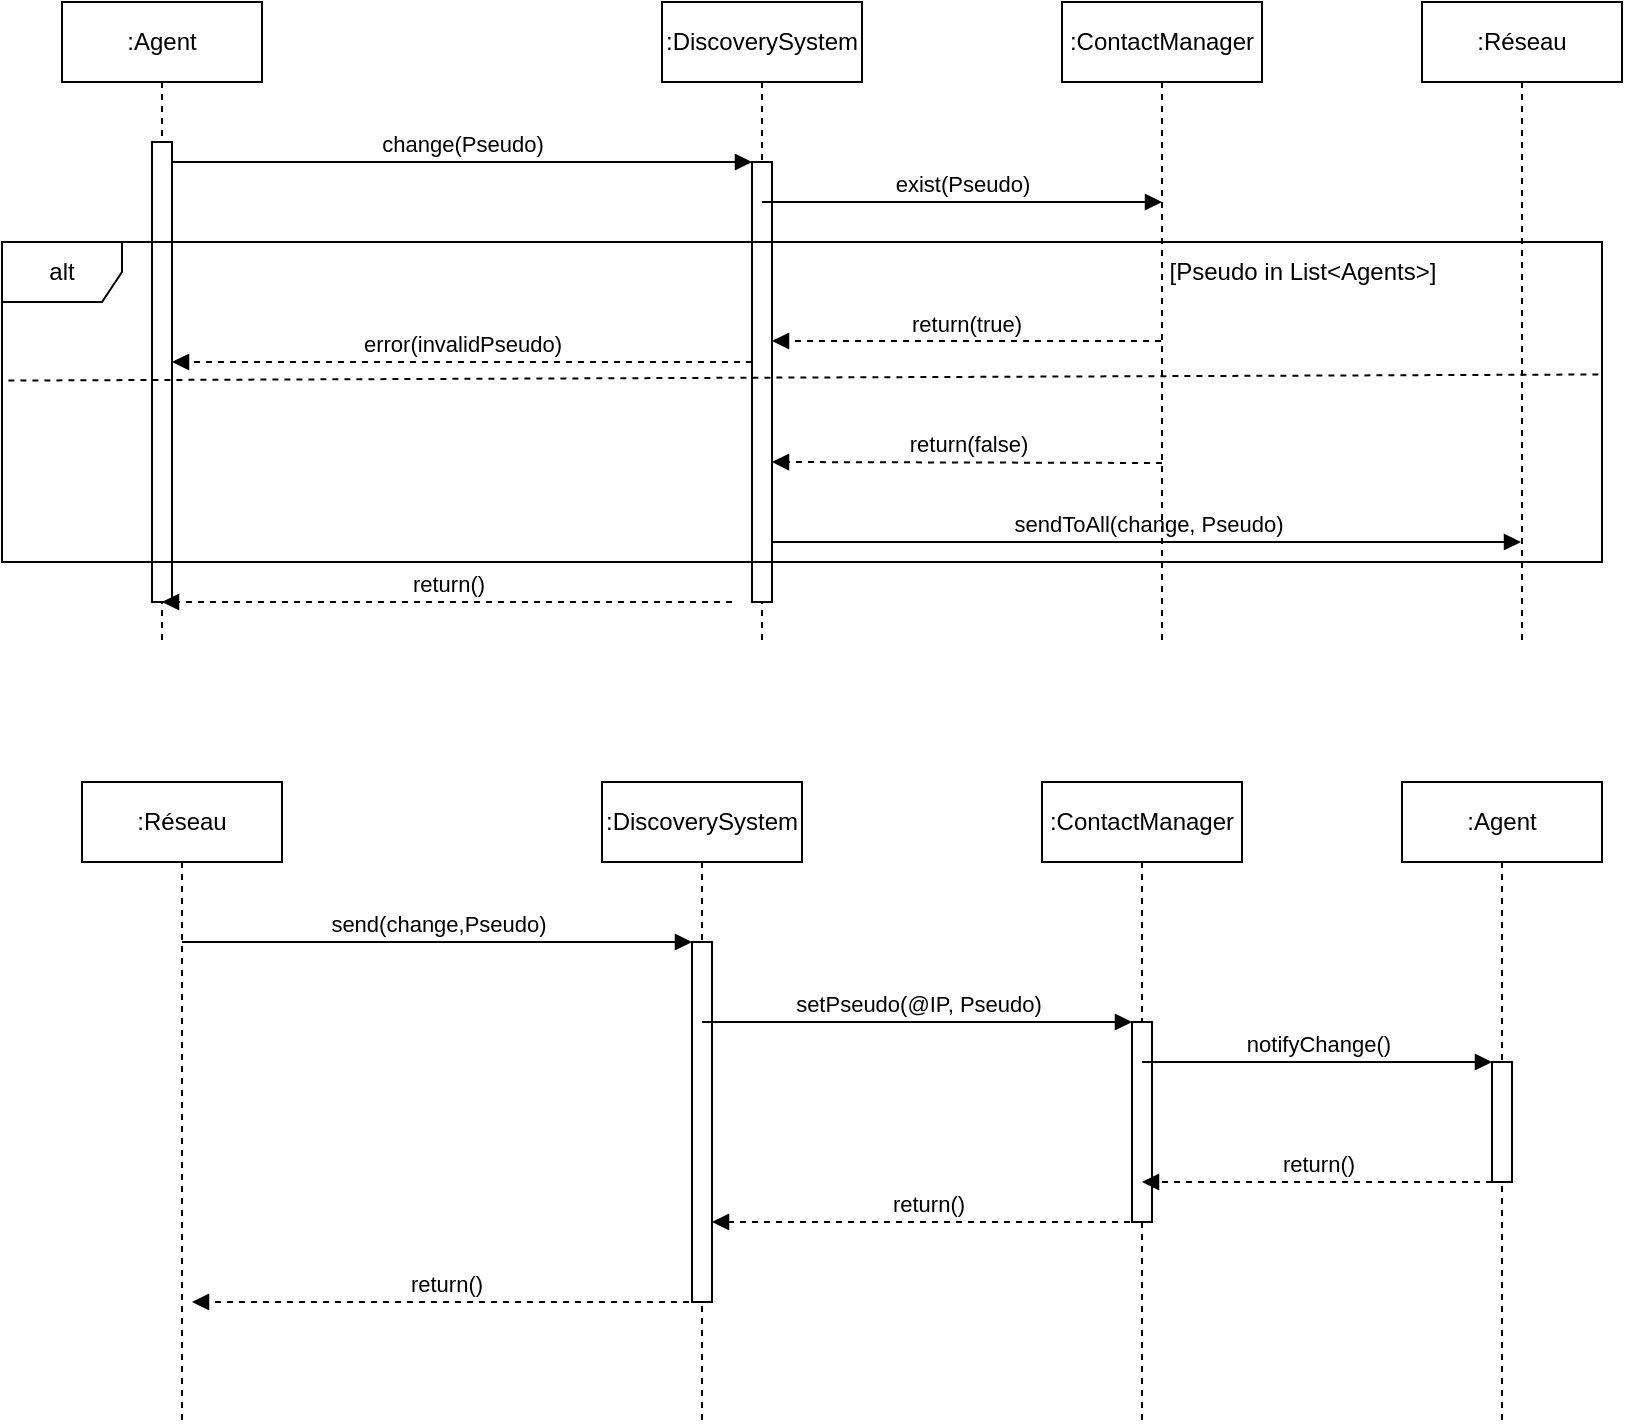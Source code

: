 <mxfile version="22.0.8" type="github">
  <diagram name="Page-1" id="2YBvvXClWsGukQMizWep">
    <mxGraphModel dx="1434" dy="737" grid="1" gridSize="10" guides="1" tooltips="1" connect="1" arrows="1" fold="1" page="1" pageScale="1" pageWidth="850" pageHeight="1100" math="0" shadow="0">
      <root>
        <mxCell id="0" />
        <mxCell id="1" parent="0" />
        <mxCell id="cc4XYzGoG_5n-Fmv61_O-27" value="" style="html=1;points=[];perimeter=orthogonalPerimeter;outlineConnect=0;targetShapes=umlLifeline;portConstraint=eastwest;newEdgeStyle={&quot;edgeStyle&quot;:&quot;elbowEdgeStyle&quot;,&quot;elbow&quot;:&quot;vertical&quot;,&quot;curved&quot;:0,&quot;rounded&quot;:0};" parent="1" vertex="1">
          <mxGeometry x="385" y="180" width="10" height="60" as="geometry" />
        </mxCell>
        <mxCell id="aM9ryv3xv72pqoxQDRHE-1" value=":Agent" style="shape=umlLifeline;perimeter=lifelinePerimeter;whiteSpace=wrap;html=1;container=0;dropTarget=0;collapsible=0;recursiveResize=0;outlineConnect=0;portConstraint=eastwest;newEdgeStyle={&quot;edgeStyle&quot;:&quot;elbowEdgeStyle&quot;,&quot;elbow&quot;:&quot;vertical&quot;,&quot;curved&quot;:0,&quot;rounded&quot;:0};" parent="1" vertex="1">
          <mxGeometry x="40" y="40" width="100" height="320" as="geometry" />
        </mxCell>
        <mxCell id="aM9ryv3xv72pqoxQDRHE-2" value="" style="html=1;points=[];perimeter=orthogonalPerimeter;outlineConnect=0;targetShapes=umlLifeline;portConstraint=eastwest;newEdgeStyle={&quot;edgeStyle&quot;:&quot;elbowEdgeStyle&quot;,&quot;elbow&quot;:&quot;vertical&quot;,&quot;curved&quot;:0,&quot;rounded&quot;:0};" parent="aM9ryv3xv72pqoxQDRHE-1" vertex="1">
          <mxGeometry x="45" y="70" width="10" height="230" as="geometry" />
        </mxCell>
        <mxCell id="aM9ryv3xv72pqoxQDRHE-5" value=":DiscoverySystem" style="shape=umlLifeline;perimeter=lifelinePerimeter;whiteSpace=wrap;html=1;container=0;dropTarget=0;collapsible=0;recursiveResize=0;outlineConnect=0;portConstraint=eastwest;newEdgeStyle={&quot;edgeStyle&quot;:&quot;elbowEdgeStyle&quot;,&quot;elbow&quot;:&quot;vertical&quot;,&quot;curved&quot;:0,&quot;rounded&quot;:0};" parent="1" vertex="1">
          <mxGeometry x="340" y="40" width="100" height="320" as="geometry" />
        </mxCell>
        <mxCell id="aM9ryv3xv72pqoxQDRHE-6" value="" style="html=1;points=[];perimeter=orthogonalPerimeter;outlineConnect=0;targetShapes=umlLifeline;portConstraint=eastwest;newEdgeStyle={&quot;edgeStyle&quot;:&quot;elbowEdgeStyle&quot;,&quot;elbow&quot;:&quot;vertical&quot;,&quot;curved&quot;:0,&quot;rounded&quot;:0};" parent="aM9ryv3xv72pqoxQDRHE-5" vertex="1">
          <mxGeometry x="45" y="80" width="10" height="220" as="geometry" />
        </mxCell>
        <mxCell id="aM9ryv3xv72pqoxQDRHE-7" value="change(Pseudo)" style="html=1;verticalAlign=bottom;endArrow=block;edgeStyle=elbowEdgeStyle;elbow=vertical;curved=0;rounded=0;" parent="1" source="aM9ryv3xv72pqoxQDRHE-2" target="aM9ryv3xv72pqoxQDRHE-6" edge="1">
          <mxGeometry relative="1" as="geometry">
            <mxPoint x="195" y="130" as="sourcePoint" />
            <Array as="points">
              <mxPoint x="180" y="120" />
            </Array>
          </mxGeometry>
        </mxCell>
        <mxCell id="cc4XYzGoG_5n-Fmv61_O-1" value=":Réseau" style="shape=umlLifeline;perimeter=lifelinePerimeter;whiteSpace=wrap;html=1;container=0;dropTarget=0;collapsible=0;recursiveResize=0;outlineConnect=0;portConstraint=eastwest;newEdgeStyle={&quot;edgeStyle&quot;:&quot;elbowEdgeStyle&quot;,&quot;elbow&quot;:&quot;vertical&quot;,&quot;curved&quot;:0,&quot;rounded&quot;:0};" parent="1" vertex="1">
          <mxGeometry x="720" y="40" width="100" height="320" as="geometry" />
        </mxCell>
        <mxCell id="cc4XYzGoG_5n-Fmv61_O-3" value="sendToAll(change, Pseudo)" style="html=1;verticalAlign=bottom;endArrow=block;edgeStyle=elbowEdgeStyle;elbow=vertical;curved=0;rounded=0;" parent="1" edge="1">
          <mxGeometry relative="1" as="geometry">
            <mxPoint x="395" y="310" as="sourcePoint" />
            <Array as="points">
              <mxPoint x="485" y="310" />
            </Array>
            <mxPoint x="769.5" y="310" as="targetPoint" />
          </mxGeometry>
        </mxCell>
        <mxCell id="cc4XYzGoG_5n-Fmv61_O-39" value="return()" style="html=1;verticalAlign=bottom;endArrow=block;edgeStyle=elbowEdgeStyle;elbow=vertical;curved=0;rounded=0;dashed=1;" parent="1" edge="1">
          <mxGeometry relative="1" as="geometry">
            <mxPoint x="375" y="340" as="sourcePoint" />
            <Array as="points">
              <mxPoint x="240.5" y="340" />
            </Array>
            <mxPoint x="90" y="340" as="targetPoint" />
          </mxGeometry>
        </mxCell>
        <mxCell id="cc4XYzGoG_5n-Fmv61_O-40" value="error(invalidPseudo)" style="html=1;verticalAlign=bottom;endArrow=block;edgeStyle=elbowEdgeStyle;elbow=vertical;curved=0;rounded=0;dashed=1;" parent="1" edge="1">
          <mxGeometry relative="1" as="geometry">
            <mxPoint x="385" y="220" as="sourcePoint" />
            <Array as="points">
              <mxPoint x="240" y="220" />
            </Array>
            <mxPoint x="95" y="220" as="targetPoint" />
          </mxGeometry>
        </mxCell>
        <mxCell id="cc4XYzGoG_5n-Fmv61_O-9" value="alt" style="shape=umlFrame;whiteSpace=wrap;html=1;pointerEvents=0;" parent="1" vertex="1">
          <mxGeometry x="10" y="160" width="800" height="160" as="geometry" />
        </mxCell>
        <mxCell id="cc4XYzGoG_5n-Fmv61_O-22" value="" style="endArrow=none;html=1;rounded=0;exitX=0.004;exitY=0.433;exitDx=0;exitDy=0;exitPerimeter=0;entryX=0.998;entryY=0.414;entryDx=0;entryDy=0;entryPerimeter=0;dashed=1;strokeWidth=1;" parent="1" source="cc4XYzGoG_5n-Fmv61_O-9" target="cc4XYzGoG_5n-Fmv61_O-9" edge="1">
          <mxGeometry width="50" height="50" relative="1" as="geometry">
            <mxPoint x="196.552" y="525" as="sourcePoint" />
            <mxPoint x="262.069" y="475" as="targetPoint" />
          </mxGeometry>
        </mxCell>
        <mxCell id="e0DODWWpl7K0-P-gAAIu-1" value="[Pseudo in List&amp;lt;Agents&amp;gt;]" style="text;html=1;align=center;verticalAlign=middle;resizable=0;points=[];autosize=1;strokeColor=none;fillColor=none;" vertex="1" parent="1">
          <mxGeometry x="580" y="160" width="160" height="30" as="geometry" />
        </mxCell>
        <mxCell id="e0DODWWpl7K0-P-gAAIu-2" value="" style="html=1;points=[];perimeter=orthogonalPerimeter;outlineConnect=0;targetShapes=umlLifeline;portConstraint=eastwest;newEdgeStyle={&quot;edgeStyle&quot;:&quot;elbowEdgeStyle&quot;,&quot;elbow&quot;:&quot;vertical&quot;,&quot;curved&quot;:0,&quot;rounded&quot;:0};" vertex="1" parent="1">
          <mxGeometry x="355" y="570" width="10" height="60" as="geometry" />
        </mxCell>
        <mxCell id="e0DODWWpl7K0-P-gAAIu-3" value=":Réseau" style="shape=umlLifeline;perimeter=lifelinePerimeter;whiteSpace=wrap;html=1;container=0;dropTarget=0;collapsible=0;recursiveResize=0;outlineConnect=0;portConstraint=eastwest;newEdgeStyle={&quot;edgeStyle&quot;:&quot;elbowEdgeStyle&quot;,&quot;elbow&quot;:&quot;vertical&quot;,&quot;curved&quot;:0,&quot;rounded&quot;:0};" vertex="1" parent="1">
          <mxGeometry x="50" y="430" width="100" height="320" as="geometry" />
        </mxCell>
        <mxCell id="e0DODWWpl7K0-P-gAAIu-5" value=":DiscoverySystem" style="shape=umlLifeline;perimeter=lifelinePerimeter;whiteSpace=wrap;html=1;container=0;dropTarget=0;collapsible=0;recursiveResize=0;outlineConnect=0;portConstraint=eastwest;newEdgeStyle={&quot;edgeStyle&quot;:&quot;elbowEdgeStyle&quot;,&quot;elbow&quot;:&quot;vertical&quot;,&quot;curved&quot;:0,&quot;rounded&quot;:0};" vertex="1" parent="1">
          <mxGeometry x="310" y="430" width="100" height="320" as="geometry" />
        </mxCell>
        <mxCell id="e0DODWWpl7K0-P-gAAIu-6" value="" style="html=1;points=[];perimeter=orthogonalPerimeter;outlineConnect=0;targetShapes=umlLifeline;portConstraint=eastwest;newEdgeStyle={&quot;edgeStyle&quot;:&quot;elbowEdgeStyle&quot;,&quot;elbow&quot;:&quot;vertical&quot;,&quot;curved&quot;:0,&quot;rounded&quot;:0};" vertex="1" parent="e0DODWWpl7K0-P-gAAIu-5">
          <mxGeometry x="45" y="80" width="10" height="180" as="geometry" />
        </mxCell>
        <mxCell id="e0DODWWpl7K0-P-gAAIu-7" value="send(change,Pseudo)" style="html=1;verticalAlign=bottom;endArrow=block;edgeStyle=elbowEdgeStyle;elbow=vertical;curved=0;rounded=0;" edge="1" parent="1" source="e0DODWWpl7K0-P-gAAIu-3" target="e0DODWWpl7K0-P-gAAIu-6">
          <mxGeometry relative="1" as="geometry">
            <mxPoint x="205" y="520" as="sourcePoint" />
            <Array as="points">
              <mxPoint x="190" y="510" />
            </Array>
          </mxGeometry>
        </mxCell>
        <mxCell id="e0DODWWpl7K0-P-gAAIu-8" value=":ContactManager" style="shape=umlLifeline;perimeter=lifelinePerimeter;whiteSpace=wrap;html=1;container=0;dropTarget=0;collapsible=0;recursiveResize=0;outlineConnect=0;portConstraint=eastwest;newEdgeStyle={&quot;edgeStyle&quot;:&quot;elbowEdgeStyle&quot;,&quot;elbow&quot;:&quot;vertical&quot;,&quot;curved&quot;:0,&quot;rounded&quot;:0};" vertex="1" parent="1">
          <mxGeometry x="530" y="430" width="100" height="320" as="geometry" />
        </mxCell>
        <mxCell id="e0DODWWpl7K0-P-gAAIu-4" value="" style="html=1;points=[];perimeter=orthogonalPerimeter;outlineConnect=0;targetShapes=umlLifeline;portConstraint=eastwest;newEdgeStyle={&quot;edgeStyle&quot;:&quot;elbowEdgeStyle&quot;,&quot;elbow&quot;:&quot;vertical&quot;,&quot;curved&quot;:0,&quot;rounded&quot;:0};" vertex="1" parent="e0DODWWpl7K0-P-gAAIu-8">
          <mxGeometry x="45" y="120" width="10" height="100" as="geometry" />
        </mxCell>
        <mxCell id="e0DODWWpl7K0-P-gAAIu-9" value="setPseudo(@IP, Pseudo)" style="html=1;verticalAlign=bottom;endArrow=block;edgeStyle=elbowEdgeStyle;elbow=vertical;curved=0;rounded=0;" edge="1" parent="1" source="e0DODWWpl7K0-P-gAAIu-5" target="e0DODWWpl7K0-P-gAAIu-4">
          <mxGeometry relative="1" as="geometry">
            <mxPoint x="310" y="549" as="sourcePoint" />
            <Array as="points">
              <mxPoint x="540" y="550" />
              <mxPoint x="400" y="549" />
            </Array>
            <mxPoint x="605" y="549" as="targetPoint" />
          </mxGeometry>
        </mxCell>
        <mxCell id="e0DODWWpl7K0-P-gAAIu-10" value="return()" style="html=1;verticalAlign=bottom;endArrow=block;edgeStyle=elbowEdgeStyle;elbow=vertical;curved=0;rounded=0;dashed=1;" edge="1" parent="1" source="e0DODWWpl7K0-P-gAAIu-5">
          <mxGeometry relative="1" as="geometry">
            <mxPoint x="390" y="690" as="sourcePoint" />
            <Array as="points">
              <mxPoint x="255.5" y="690" />
            </Array>
            <mxPoint x="105" y="690" as="targetPoint" />
          </mxGeometry>
        </mxCell>
        <mxCell id="e0DODWWpl7K0-P-gAAIu-18" value=":ContactManager" style="shape=umlLifeline;perimeter=lifelinePerimeter;whiteSpace=wrap;html=1;container=0;dropTarget=0;collapsible=0;recursiveResize=0;outlineConnect=0;portConstraint=eastwest;newEdgeStyle={&quot;edgeStyle&quot;:&quot;elbowEdgeStyle&quot;,&quot;elbow&quot;:&quot;vertical&quot;,&quot;curved&quot;:0,&quot;rounded&quot;:0};" vertex="1" parent="1">
          <mxGeometry x="540" y="40" width="100" height="320" as="geometry" />
        </mxCell>
        <mxCell id="e0DODWWpl7K0-P-gAAIu-19" value="exist(Pseudo)" style="html=1;verticalAlign=bottom;endArrow=block;edgeStyle=elbowEdgeStyle;elbow=vertical;curved=0;rounded=0;" edge="1" parent="1">
          <mxGeometry relative="1" as="geometry">
            <mxPoint x="390" y="140" as="sourcePoint" />
            <Array as="points">
              <mxPoint x="415" y="140" />
            </Array>
            <mxPoint x="590" y="140" as="targetPoint" />
          </mxGeometry>
        </mxCell>
        <mxCell id="e0DODWWpl7K0-P-gAAIu-20" value="return(true)" style="html=1;verticalAlign=bottom;endArrow=block;edgeStyle=elbowEdgeStyle;elbow=vertical;curved=0;rounded=0;dashed=1;" edge="1" parent="1" source="e0DODWWpl7K0-P-gAAIu-18" target="aM9ryv3xv72pqoxQDRHE-6">
          <mxGeometry relative="1" as="geometry">
            <mxPoint x="630" y="209.5" as="sourcePoint" />
            <Array as="points">
              <mxPoint x="485" y="209.5" />
            </Array>
            <mxPoint x="340" y="209.5" as="targetPoint" />
          </mxGeometry>
        </mxCell>
        <mxCell id="e0DODWWpl7K0-P-gAAIu-21" value="return(false)" style="html=1;verticalAlign=bottom;endArrow=block;edgeStyle=elbowEdgeStyle;elbow=vertical;curved=0;rounded=0;dashed=1;" edge="1" parent="1">
          <mxGeometry relative="1" as="geometry">
            <mxPoint x="590" y="270.5" as="sourcePoint" />
            <Array as="points">
              <mxPoint x="485" y="270" />
            </Array>
            <mxPoint x="395" y="270.5" as="targetPoint" />
          </mxGeometry>
        </mxCell>
        <mxCell id="e0DODWWpl7K0-P-gAAIu-22" value=":Agent" style="shape=umlLifeline;perimeter=lifelinePerimeter;whiteSpace=wrap;html=1;container=0;dropTarget=0;collapsible=0;recursiveResize=0;outlineConnect=0;portConstraint=eastwest;newEdgeStyle={&quot;edgeStyle&quot;:&quot;elbowEdgeStyle&quot;,&quot;elbow&quot;:&quot;vertical&quot;,&quot;curved&quot;:0,&quot;rounded&quot;:0};" vertex="1" parent="1">
          <mxGeometry x="710" y="430" width="100" height="320" as="geometry" />
        </mxCell>
        <mxCell id="e0DODWWpl7K0-P-gAAIu-23" value="" style="html=1;points=[];perimeter=orthogonalPerimeter;outlineConnect=0;targetShapes=umlLifeline;portConstraint=eastwest;newEdgeStyle={&quot;edgeStyle&quot;:&quot;elbowEdgeStyle&quot;,&quot;elbow&quot;:&quot;vertical&quot;,&quot;curved&quot;:0,&quot;rounded&quot;:0};" vertex="1" parent="e0DODWWpl7K0-P-gAAIu-22">
          <mxGeometry x="45" y="140" width="10" height="60" as="geometry" />
        </mxCell>
        <mxCell id="e0DODWWpl7K0-P-gAAIu-24" value="notifyChange()" style="html=1;verticalAlign=bottom;endArrow=block;edgeStyle=elbowEdgeStyle;elbow=vertical;curved=0;rounded=0;" edge="1" parent="1" source="e0DODWWpl7K0-P-gAAIu-8" target="e0DODWWpl7K0-P-gAAIu-23">
          <mxGeometry relative="1" as="geometry">
            <mxPoint x="560" y="570" as="sourcePoint" />
            <Array as="points">
              <mxPoint x="740" y="570" />
              <mxPoint x="600" y="569" />
            </Array>
            <mxPoint x="775" y="570" as="targetPoint" />
          </mxGeometry>
        </mxCell>
        <mxCell id="e0DODWWpl7K0-P-gAAIu-25" value="return()" style="html=1;verticalAlign=bottom;endArrow=block;edgeStyle=elbowEdgeStyle;elbow=vertical;curved=0;rounded=0;dashed=1;" edge="1" parent="1" target="e0DODWWpl7K0-P-gAAIu-6">
          <mxGeometry relative="1" as="geometry">
            <mxPoint x="580" y="650" as="sourcePoint" />
            <Array as="points">
              <mxPoint x="475.5" y="650" />
            </Array>
            <mxPoint x="325" y="650" as="targetPoint" />
          </mxGeometry>
        </mxCell>
        <mxCell id="e0DODWWpl7K0-P-gAAIu-26" value="return()" style="html=1;verticalAlign=bottom;endArrow=block;edgeStyle=elbowEdgeStyle;elbow=vertical;curved=0;rounded=0;dashed=1;" edge="1" parent="1" target="e0DODWWpl7K0-P-gAAIu-8">
          <mxGeometry relative="1" as="geometry">
            <mxPoint x="755" y="630" as="sourcePoint" />
            <Array as="points">
              <mxPoint x="650.5" y="630" />
            </Array>
            <mxPoint x="540" y="630" as="targetPoint" />
          </mxGeometry>
        </mxCell>
      </root>
    </mxGraphModel>
  </diagram>
</mxfile>
